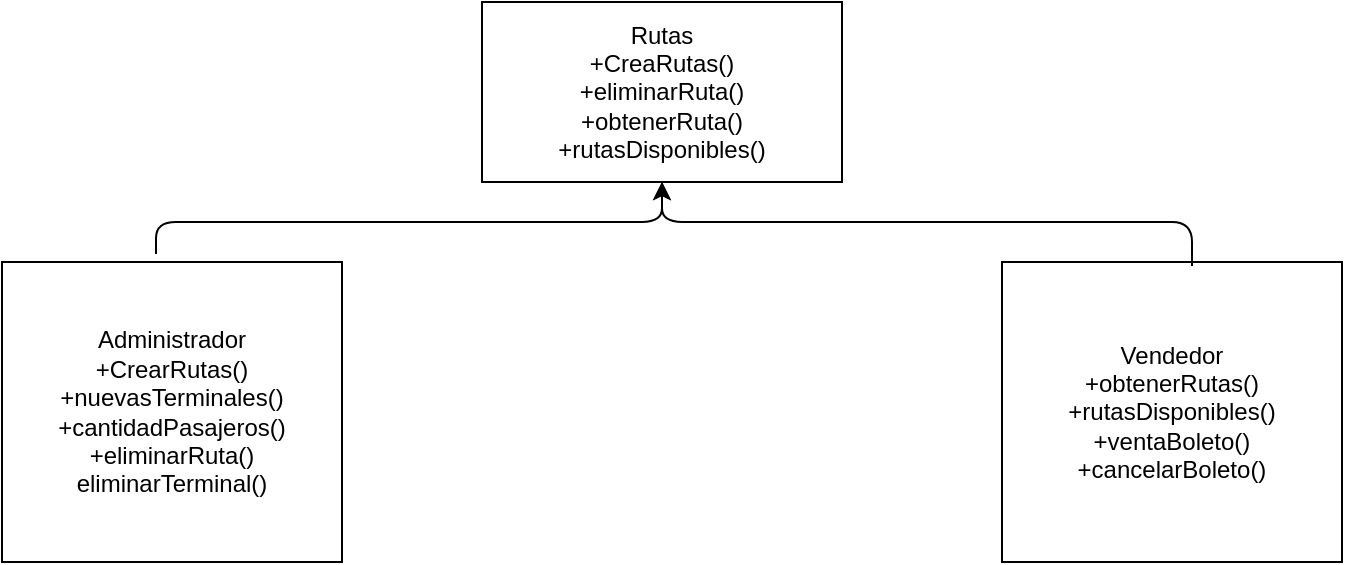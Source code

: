 <mxfile version="12.2.7" type="device" pages="1"><diagram id="JsB_L3gnH1ENOnE_Vo7A" name="Page-1"><mxGraphModel dx="868" dy="492" grid="1" gridSize="10" guides="1" tooltips="1" connect="1" arrows="1" fold="1" page="1" pageScale="1" pageWidth="827" pageHeight="1169" math="0" shadow="0"><root><mxCell id="0"/><mxCell id="1" parent="0"/><mxCell id="tglwf7phM3-RdhJw0ZE1-1" value="Rutas&lt;br&gt;+CreaRutas()&lt;br&gt;+eliminarRuta()&lt;br&gt;+obtenerRuta()&lt;br&gt;+rutasDisponibles()" style="rounded=0;whiteSpace=wrap;html=1;" vertex="1" parent="1"><mxGeometry x="290" y="40" width="180" height="90" as="geometry"/></mxCell><mxCell id="tglwf7phM3-RdhJw0ZE1-2" value="Administrador&lt;br&gt;+CrearRutas()&lt;br&gt;+nuevasTerminales()&lt;br&gt;+cantidadPasajeros()&lt;br&gt;+eliminarRuta()&lt;br&gt;eliminarTerminal()" style="rounded=0;whiteSpace=wrap;html=1;" vertex="1" parent="1"><mxGeometry x="50" y="170" width="170" height="150" as="geometry"/></mxCell><mxCell id="tglwf7phM3-RdhJw0ZE1-3" value="Vendedor&lt;br&gt;+obtenerRutas()&lt;br&gt;+rutasDisponibles()&lt;br&gt;+ventaBoleto()&lt;br&gt;+cancelarBoleto()" style="rounded=0;whiteSpace=wrap;html=1;" vertex="1" parent="1"><mxGeometry x="550" y="170" width="170" height="150" as="geometry"/></mxCell><mxCell id="tglwf7phM3-RdhJw0ZE1-4" value="" style="endArrow=classic;html=1;exitX=0.453;exitY=-0.027;exitDx=0;exitDy=0;exitPerimeter=0;" edge="1" parent="1" source="tglwf7phM3-RdhJw0ZE1-2"><mxGeometry width="50" height="50" relative="1" as="geometry"><mxPoint x="130" y="150" as="sourcePoint"/><mxPoint x="380" y="130" as="targetPoint"/><Array as="points"><mxPoint x="127" y="150"/><mxPoint x="380" y="150"/></Array></mxGeometry></mxCell><mxCell id="tglwf7phM3-RdhJw0ZE1-10" value="" style="endArrow=classic;html=1;entryX=0.5;entryY=1;entryDx=0;entryDy=0;" edge="1" parent="1" target="tglwf7phM3-RdhJw0ZE1-1"><mxGeometry width="50" height="50" relative="1" as="geometry"><mxPoint x="645" y="172" as="sourcePoint"/><mxPoint x="380" y="150" as="targetPoint"/><Array as="points"><mxPoint x="645" y="150"/><mxPoint x="380" y="150"/></Array></mxGeometry></mxCell></root></mxGraphModel></diagram></mxfile>